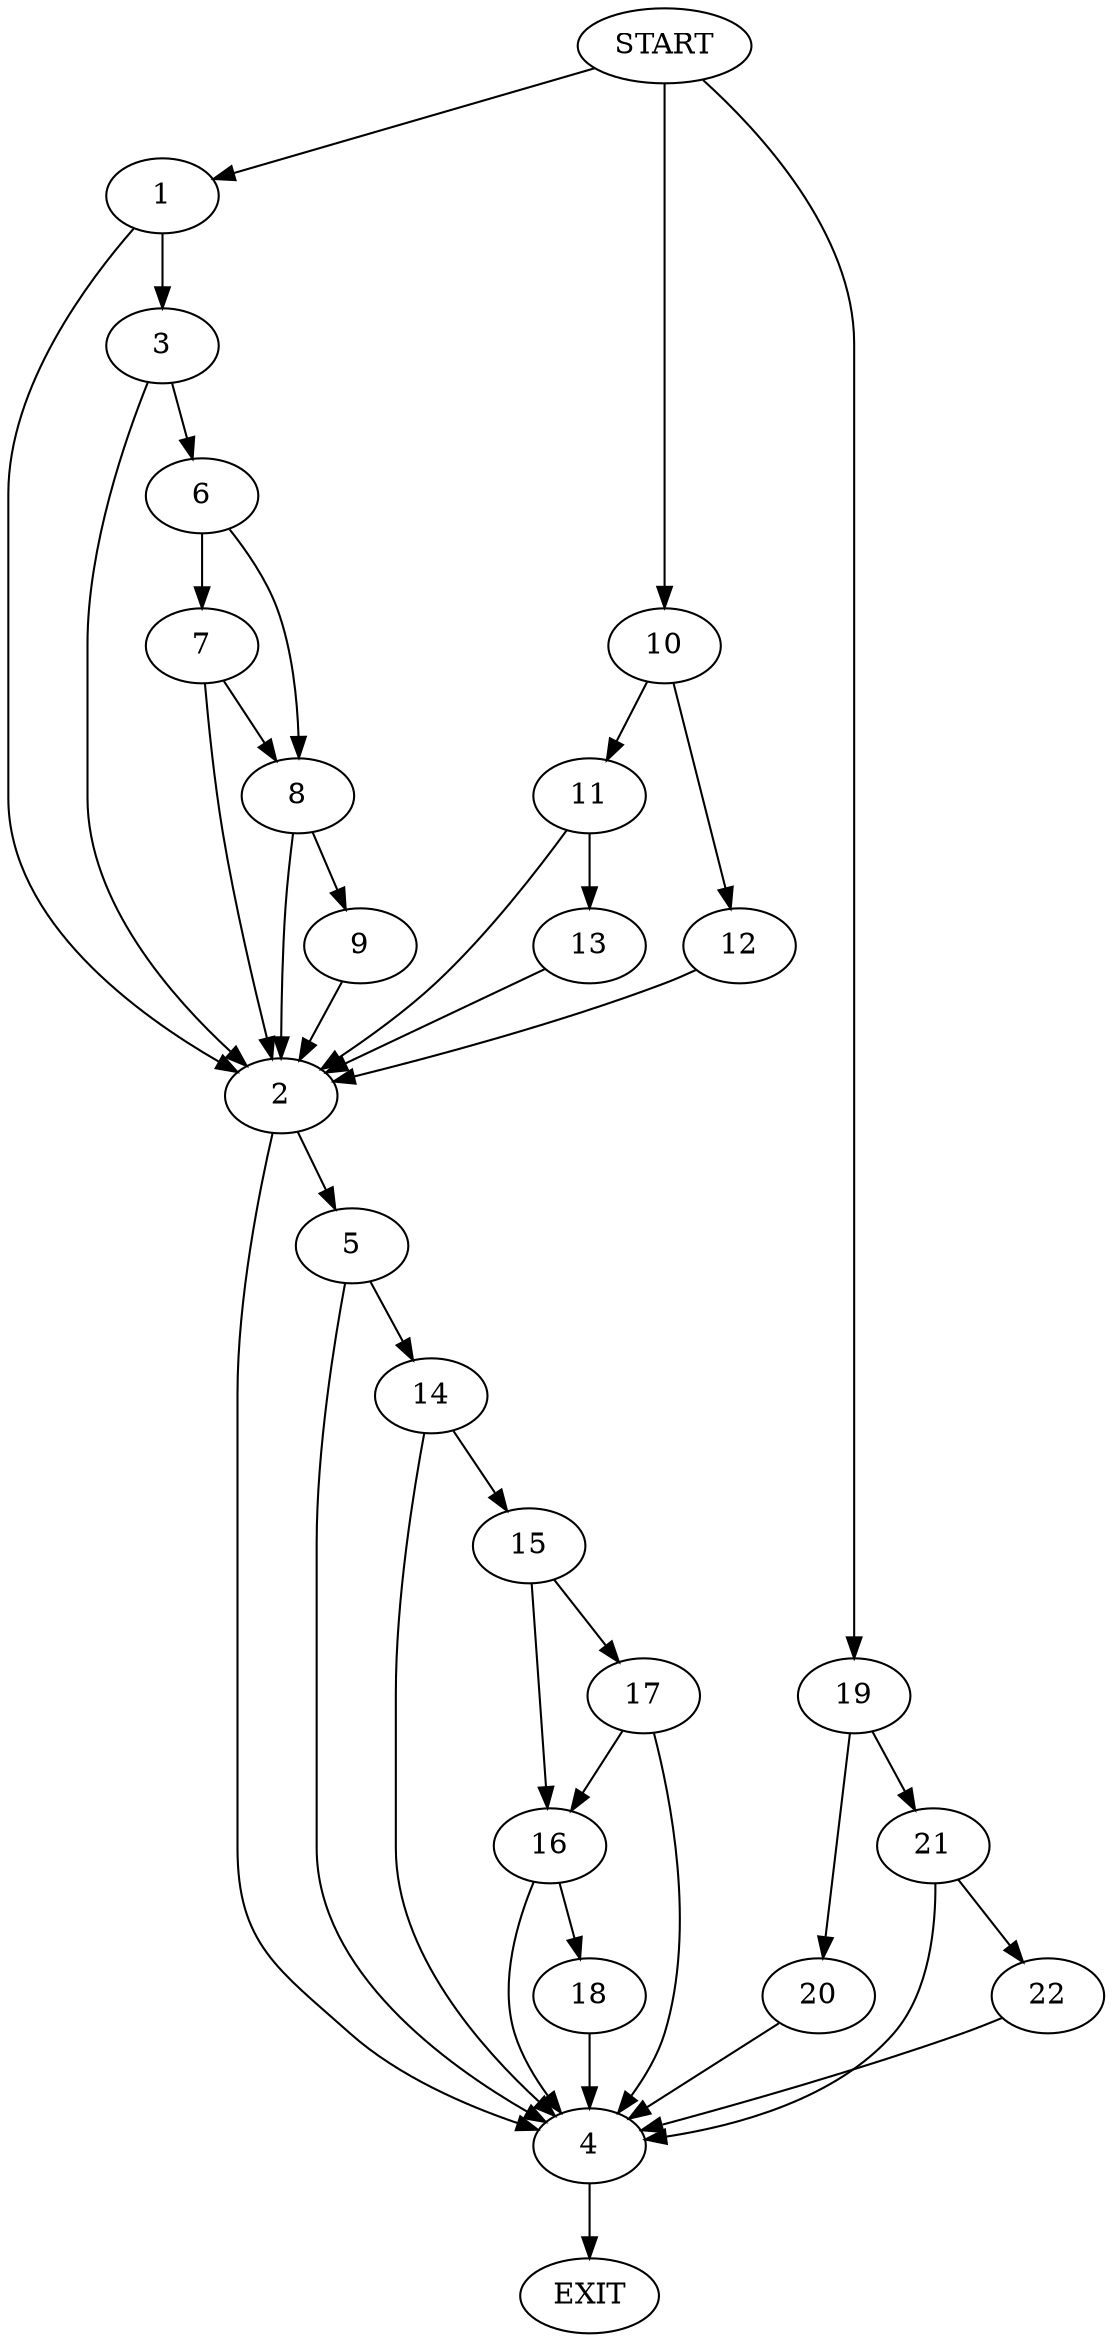 digraph {
0 [label="START"]
23 [label="EXIT"]
0 -> 1
1 -> 2
1 -> 3
2 -> 4
2 -> 5
3 -> 2
3 -> 6
6 -> 7
6 -> 8
7 -> 2
7 -> 8
8 -> 2
8 -> 9
9 -> 2
0 -> 10
10 -> 11
10 -> 12
12 -> 2
11 -> 2
11 -> 13
13 -> 2
5 -> 4
5 -> 14
4 -> 23
14 -> 15
14 -> 4
15 -> 16
15 -> 17
17 -> 4
17 -> 16
16 -> 4
16 -> 18
18 -> 4
0 -> 19
19 -> 20
19 -> 21
20 -> 4
21 -> 22
21 -> 4
22 -> 4
}
